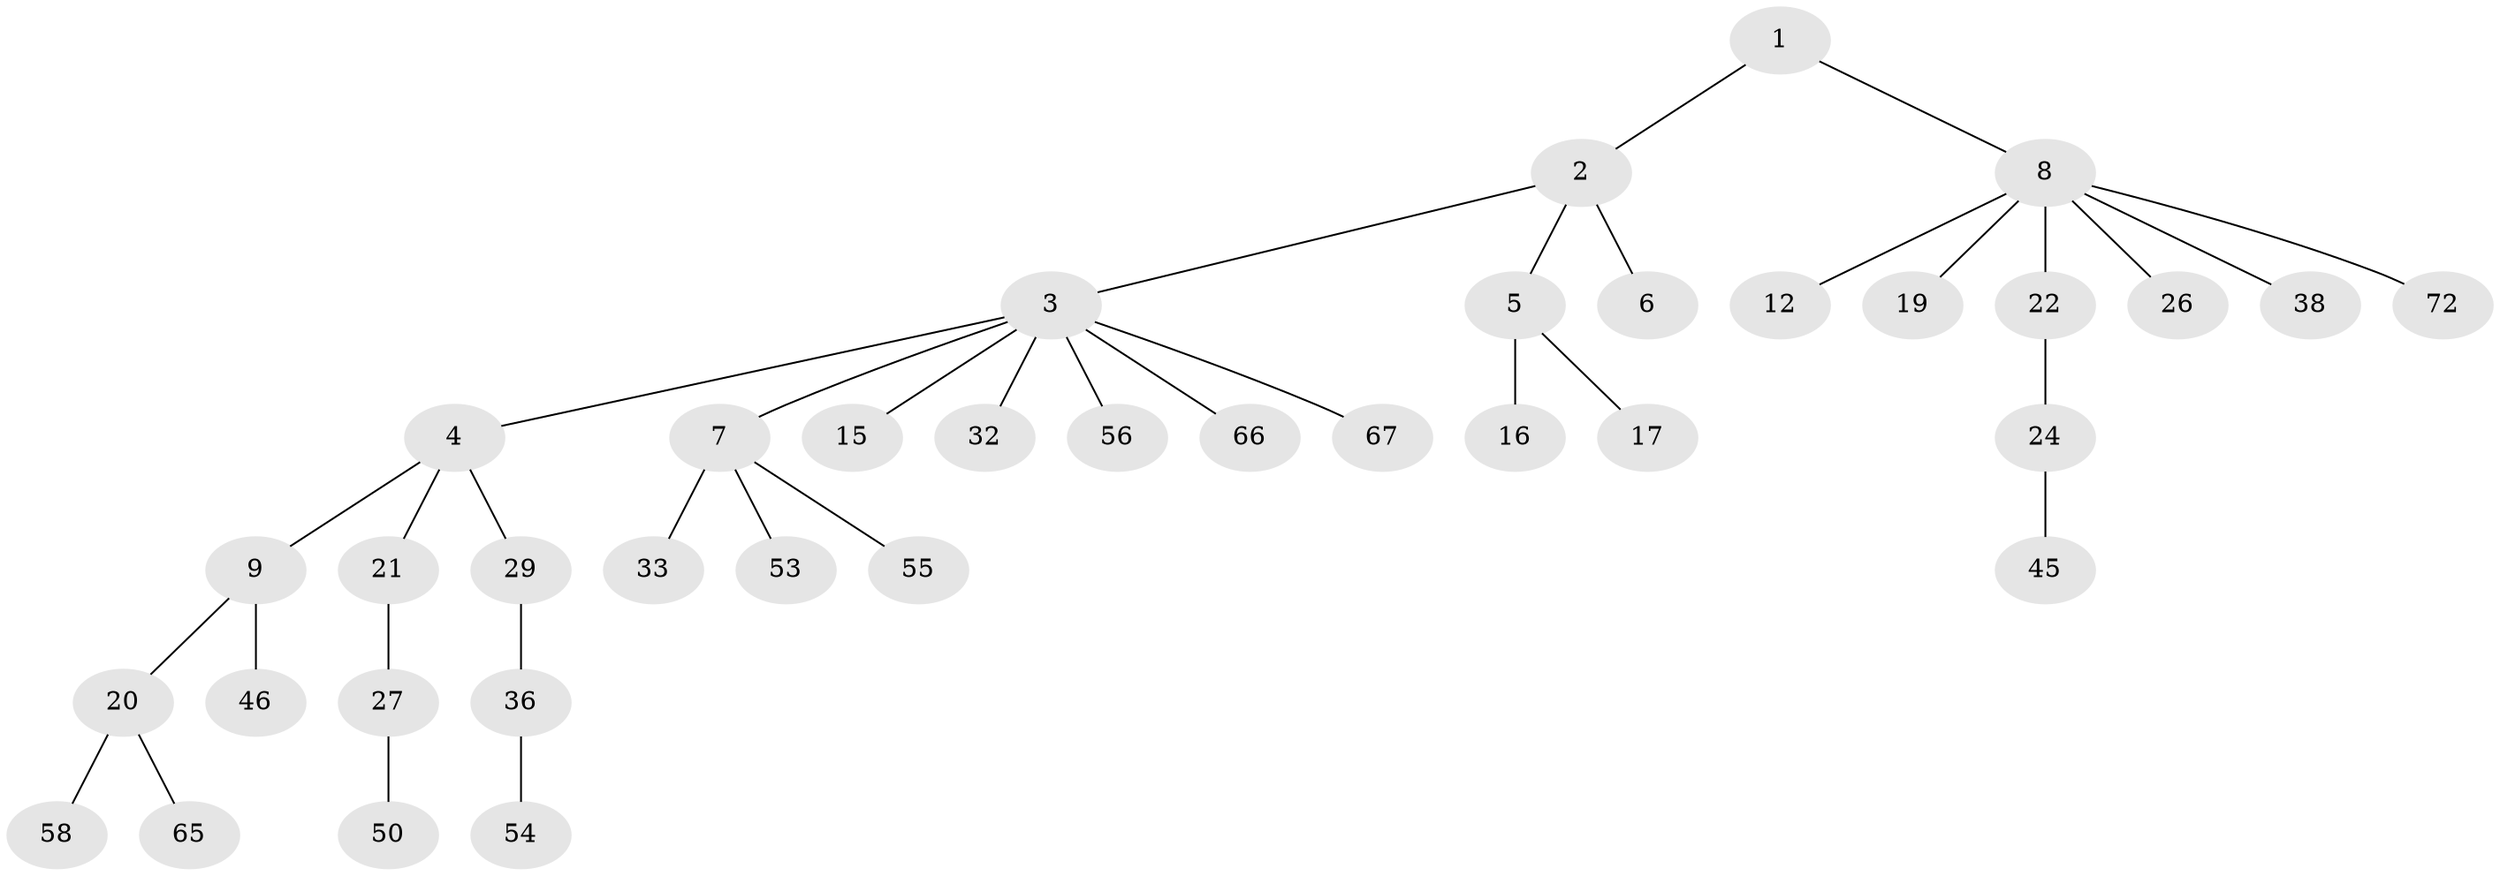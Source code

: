// original degree distribution, {2: 0.25333333333333335, 4: 0.06666666666666667, 8: 0.013333333333333334, 1: 0.5066666666666667, 3: 0.12, 7: 0.013333333333333334, 5: 0.02666666666666667}
// Generated by graph-tools (version 1.1) at 2025/15/03/09/25 04:15:38]
// undirected, 37 vertices, 36 edges
graph export_dot {
graph [start="1"]
  node [color=gray90,style=filled];
  1;
  2;
  3;
  4;
  5 [super="+37"];
  6;
  7 [super="+18"];
  8 [super="+25+14+11+10+13"];
  9 [super="+43"];
  12;
  15;
  16;
  17;
  19 [super="+40"];
  20;
  21 [super="+44"];
  22 [super="+34+23+30"];
  24 [super="+31"];
  26 [super="+57"];
  27;
  29 [super="+35"];
  32;
  33;
  36;
  38 [super="+52"];
  45;
  46 [super="+63"];
  50;
  53;
  54;
  55 [super="+61"];
  56;
  58 [super="+75"];
  65 [super="+71"];
  66;
  67;
  72;
  1 -- 2;
  1 -- 8;
  2 -- 3;
  2 -- 5;
  2 -- 6;
  3 -- 4;
  3 -- 7;
  3 -- 15;
  3 -- 32;
  3 -- 56;
  3 -- 66;
  3 -- 67;
  4 -- 9;
  4 -- 21;
  4 -- 29;
  5 -- 16;
  5 -- 17;
  7 -- 53;
  7 -- 33;
  7 -- 55;
  8 -- 38;
  8 -- 19;
  8 -- 22;
  8 -- 26;
  8 -- 72;
  8 -- 12;
  9 -- 20;
  9 -- 46;
  20 -- 58;
  20 -- 65;
  21 -- 27;
  22 -- 24;
  24 -- 45;
  27 -- 50;
  29 -- 36;
  36 -- 54;
}
